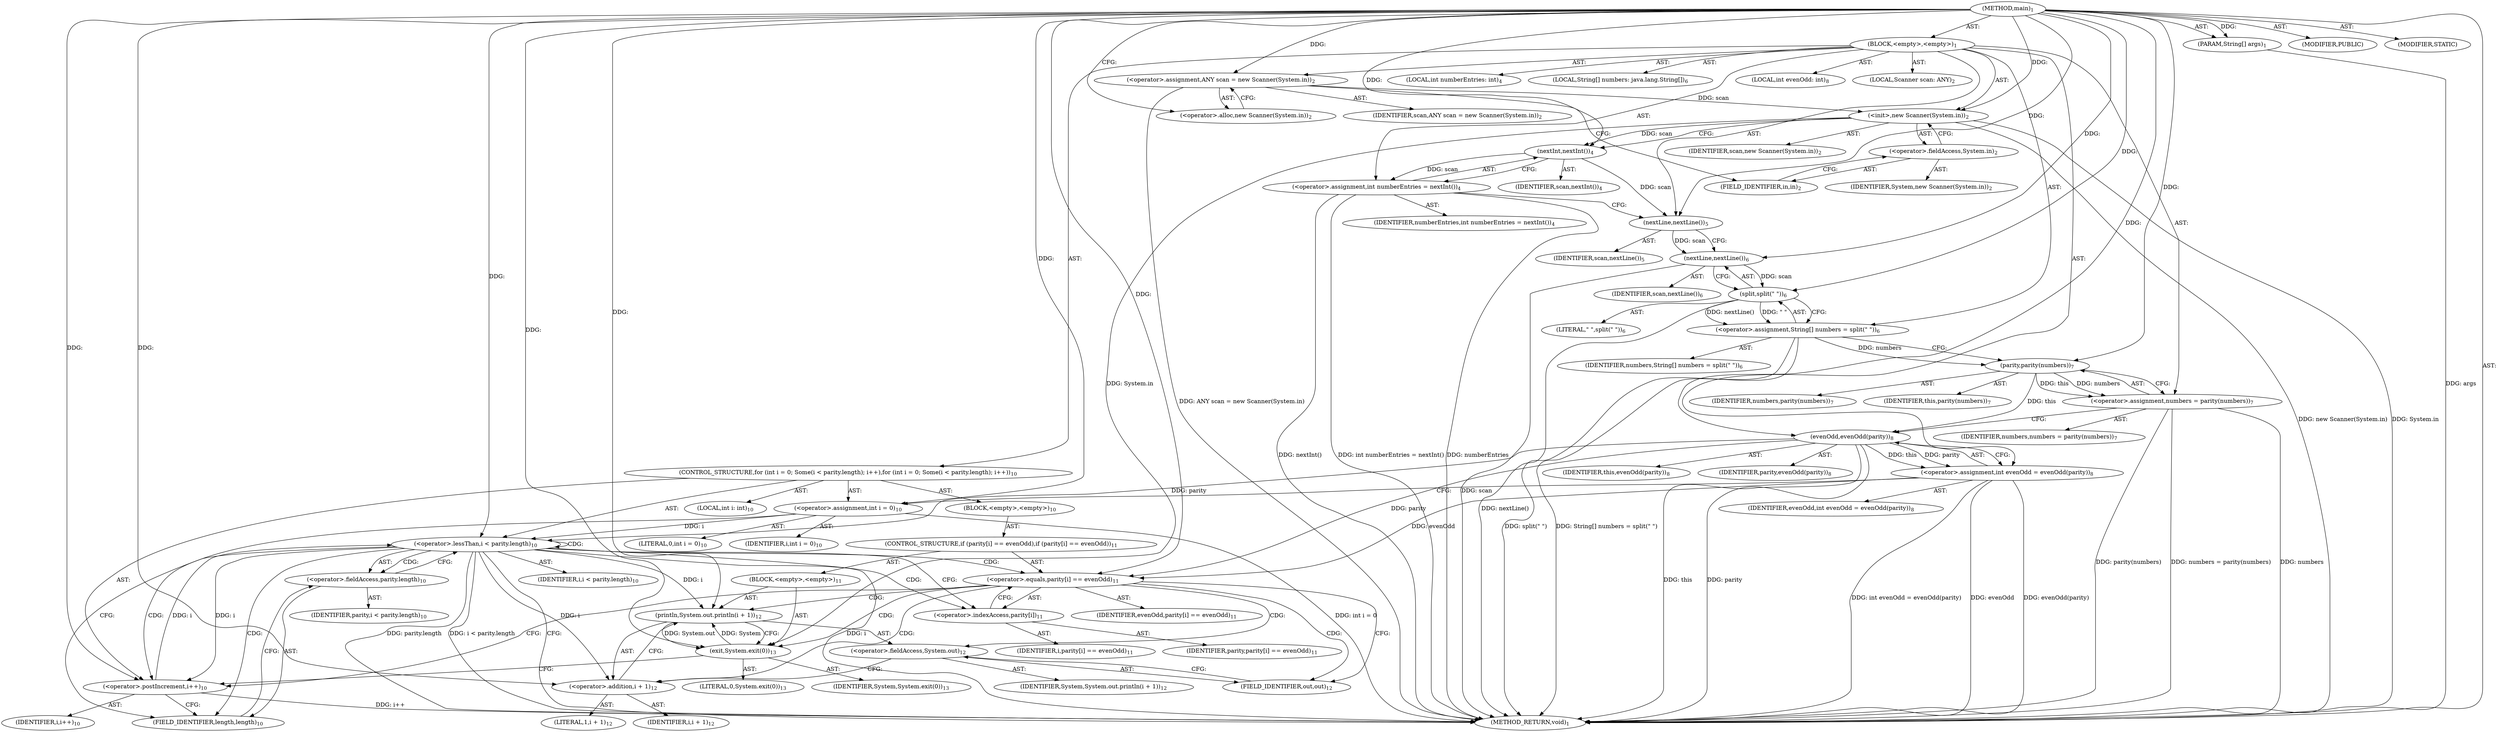digraph "main" {  
"19" [label = <(METHOD,main)<SUB>1</SUB>> ]
"20" [label = <(PARAM,String[] args)<SUB>1</SUB>> ]
"21" [label = <(BLOCK,&lt;empty&gt;,&lt;empty&gt;)<SUB>1</SUB>> ]
"4" [label = <(LOCAL,Scanner scan: ANY)<SUB>2</SUB>> ]
"22" [label = <(&lt;operator&gt;.assignment,ANY scan = new Scanner(System.in))<SUB>2</SUB>> ]
"23" [label = <(IDENTIFIER,scan,ANY scan = new Scanner(System.in))<SUB>2</SUB>> ]
"24" [label = <(&lt;operator&gt;.alloc,new Scanner(System.in))<SUB>2</SUB>> ]
"25" [label = <(&lt;init&gt;,new Scanner(System.in))<SUB>2</SUB>> ]
"3" [label = <(IDENTIFIER,scan,new Scanner(System.in))<SUB>2</SUB>> ]
"26" [label = <(&lt;operator&gt;.fieldAccess,System.in)<SUB>2</SUB>> ]
"27" [label = <(IDENTIFIER,System,new Scanner(System.in))<SUB>2</SUB>> ]
"28" [label = <(FIELD_IDENTIFIER,in,in)<SUB>2</SUB>> ]
"29" [label = <(LOCAL,int numberEntries: int)<SUB>4</SUB>> ]
"30" [label = <(&lt;operator&gt;.assignment,int numberEntries = nextInt())<SUB>4</SUB>> ]
"31" [label = <(IDENTIFIER,numberEntries,int numberEntries = nextInt())<SUB>4</SUB>> ]
"32" [label = <(nextInt,nextInt())<SUB>4</SUB>> ]
"33" [label = <(IDENTIFIER,scan,nextInt())<SUB>4</SUB>> ]
"34" [label = <(nextLine,nextLine())<SUB>5</SUB>> ]
"35" [label = <(IDENTIFIER,scan,nextLine())<SUB>5</SUB>> ]
"36" [label = <(LOCAL,String[] numbers: java.lang.String[])<SUB>6</SUB>> ]
"37" [label = <(&lt;operator&gt;.assignment,String[] numbers = split(&quot; &quot;))<SUB>6</SUB>> ]
"38" [label = <(IDENTIFIER,numbers,String[] numbers = split(&quot; &quot;))<SUB>6</SUB>> ]
"39" [label = <(split,split(&quot; &quot;))<SUB>6</SUB>> ]
"40" [label = <(nextLine,nextLine())<SUB>6</SUB>> ]
"41" [label = <(IDENTIFIER,scan,nextLine())<SUB>6</SUB>> ]
"42" [label = <(LITERAL,&quot; &quot;,split(&quot; &quot;))<SUB>6</SUB>> ]
"43" [label = <(&lt;operator&gt;.assignment,numbers = parity(numbers))<SUB>7</SUB>> ]
"44" [label = <(IDENTIFIER,numbers,numbers = parity(numbers))<SUB>7</SUB>> ]
"45" [label = <(parity,parity(numbers))<SUB>7</SUB>> ]
"46" [label = <(IDENTIFIER,this,parity(numbers))<SUB>7</SUB>> ]
"47" [label = <(IDENTIFIER,numbers,parity(numbers))<SUB>7</SUB>> ]
"48" [label = <(LOCAL,int evenOdd: int)<SUB>8</SUB>> ]
"49" [label = <(&lt;operator&gt;.assignment,int evenOdd = evenOdd(parity))<SUB>8</SUB>> ]
"50" [label = <(IDENTIFIER,evenOdd,int evenOdd = evenOdd(parity))<SUB>8</SUB>> ]
"51" [label = <(evenOdd,evenOdd(parity))<SUB>8</SUB>> ]
"52" [label = <(IDENTIFIER,this,evenOdd(parity))<SUB>8</SUB>> ]
"53" [label = <(IDENTIFIER,parity,evenOdd(parity))<SUB>8</SUB>> ]
"54" [label = <(CONTROL_STRUCTURE,for (int i = 0; Some(i &lt; parity.length); i++),for (int i = 0; Some(i &lt; parity.length); i++))<SUB>10</SUB>> ]
"55" [label = <(LOCAL,int i: int)<SUB>10</SUB>> ]
"56" [label = <(&lt;operator&gt;.assignment,int i = 0)<SUB>10</SUB>> ]
"57" [label = <(IDENTIFIER,i,int i = 0)<SUB>10</SUB>> ]
"58" [label = <(LITERAL,0,int i = 0)<SUB>10</SUB>> ]
"59" [label = <(&lt;operator&gt;.lessThan,i &lt; parity.length)<SUB>10</SUB>> ]
"60" [label = <(IDENTIFIER,i,i &lt; parity.length)<SUB>10</SUB>> ]
"61" [label = <(&lt;operator&gt;.fieldAccess,parity.length)<SUB>10</SUB>> ]
"62" [label = <(IDENTIFIER,parity,i &lt; parity.length)<SUB>10</SUB>> ]
"63" [label = <(FIELD_IDENTIFIER,length,length)<SUB>10</SUB>> ]
"64" [label = <(&lt;operator&gt;.postIncrement,i++)<SUB>10</SUB>> ]
"65" [label = <(IDENTIFIER,i,i++)<SUB>10</SUB>> ]
"66" [label = <(BLOCK,&lt;empty&gt;,&lt;empty&gt;)<SUB>10</SUB>> ]
"67" [label = <(CONTROL_STRUCTURE,if (parity[i] == evenOdd),if (parity[i] == evenOdd))<SUB>11</SUB>> ]
"68" [label = <(&lt;operator&gt;.equals,parity[i] == evenOdd)<SUB>11</SUB>> ]
"69" [label = <(&lt;operator&gt;.indexAccess,parity[i])<SUB>11</SUB>> ]
"70" [label = <(IDENTIFIER,parity,parity[i] == evenOdd)<SUB>11</SUB>> ]
"71" [label = <(IDENTIFIER,i,parity[i] == evenOdd)<SUB>11</SUB>> ]
"72" [label = <(IDENTIFIER,evenOdd,parity[i] == evenOdd)<SUB>11</SUB>> ]
"73" [label = <(BLOCK,&lt;empty&gt;,&lt;empty&gt;)<SUB>11</SUB>> ]
"74" [label = <(println,System.out.println(i + 1))<SUB>12</SUB>> ]
"75" [label = <(&lt;operator&gt;.fieldAccess,System.out)<SUB>12</SUB>> ]
"76" [label = <(IDENTIFIER,System,System.out.println(i + 1))<SUB>12</SUB>> ]
"77" [label = <(FIELD_IDENTIFIER,out,out)<SUB>12</SUB>> ]
"78" [label = <(&lt;operator&gt;.addition,i + 1)<SUB>12</SUB>> ]
"79" [label = <(IDENTIFIER,i,i + 1)<SUB>12</SUB>> ]
"80" [label = <(LITERAL,1,i + 1)<SUB>12</SUB>> ]
"81" [label = <(exit,System.exit(0))<SUB>13</SUB>> ]
"82" [label = <(IDENTIFIER,System,System.exit(0))<SUB>13</SUB>> ]
"83" [label = <(LITERAL,0,System.exit(0))<SUB>13</SUB>> ]
"84" [label = <(MODIFIER,PUBLIC)> ]
"85" [label = <(MODIFIER,STATIC)> ]
"86" [label = <(METHOD_RETURN,void)<SUB>1</SUB>> ]
  "19" -> "20"  [ label = "AST: "] 
  "19" -> "21"  [ label = "AST: "] 
  "19" -> "84"  [ label = "AST: "] 
  "19" -> "85"  [ label = "AST: "] 
  "19" -> "86"  [ label = "AST: "] 
  "21" -> "4"  [ label = "AST: "] 
  "21" -> "22"  [ label = "AST: "] 
  "21" -> "25"  [ label = "AST: "] 
  "21" -> "29"  [ label = "AST: "] 
  "21" -> "30"  [ label = "AST: "] 
  "21" -> "34"  [ label = "AST: "] 
  "21" -> "36"  [ label = "AST: "] 
  "21" -> "37"  [ label = "AST: "] 
  "21" -> "43"  [ label = "AST: "] 
  "21" -> "48"  [ label = "AST: "] 
  "21" -> "49"  [ label = "AST: "] 
  "21" -> "54"  [ label = "AST: "] 
  "22" -> "23"  [ label = "AST: "] 
  "22" -> "24"  [ label = "AST: "] 
  "25" -> "3"  [ label = "AST: "] 
  "25" -> "26"  [ label = "AST: "] 
  "26" -> "27"  [ label = "AST: "] 
  "26" -> "28"  [ label = "AST: "] 
  "30" -> "31"  [ label = "AST: "] 
  "30" -> "32"  [ label = "AST: "] 
  "32" -> "33"  [ label = "AST: "] 
  "34" -> "35"  [ label = "AST: "] 
  "37" -> "38"  [ label = "AST: "] 
  "37" -> "39"  [ label = "AST: "] 
  "39" -> "40"  [ label = "AST: "] 
  "39" -> "42"  [ label = "AST: "] 
  "40" -> "41"  [ label = "AST: "] 
  "43" -> "44"  [ label = "AST: "] 
  "43" -> "45"  [ label = "AST: "] 
  "45" -> "46"  [ label = "AST: "] 
  "45" -> "47"  [ label = "AST: "] 
  "49" -> "50"  [ label = "AST: "] 
  "49" -> "51"  [ label = "AST: "] 
  "51" -> "52"  [ label = "AST: "] 
  "51" -> "53"  [ label = "AST: "] 
  "54" -> "55"  [ label = "AST: "] 
  "54" -> "56"  [ label = "AST: "] 
  "54" -> "59"  [ label = "AST: "] 
  "54" -> "64"  [ label = "AST: "] 
  "54" -> "66"  [ label = "AST: "] 
  "56" -> "57"  [ label = "AST: "] 
  "56" -> "58"  [ label = "AST: "] 
  "59" -> "60"  [ label = "AST: "] 
  "59" -> "61"  [ label = "AST: "] 
  "61" -> "62"  [ label = "AST: "] 
  "61" -> "63"  [ label = "AST: "] 
  "64" -> "65"  [ label = "AST: "] 
  "66" -> "67"  [ label = "AST: "] 
  "67" -> "68"  [ label = "AST: "] 
  "67" -> "73"  [ label = "AST: "] 
  "68" -> "69"  [ label = "AST: "] 
  "68" -> "72"  [ label = "AST: "] 
  "69" -> "70"  [ label = "AST: "] 
  "69" -> "71"  [ label = "AST: "] 
  "73" -> "74"  [ label = "AST: "] 
  "73" -> "81"  [ label = "AST: "] 
  "74" -> "75"  [ label = "AST: "] 
  "74" -> "78"  [ label = "AST: "] 
  "75" -> "76"  [ label = "AST: "] 
  "75" -> "77"  [ label = "AST: "] 
  "78" -> "79"  [ label = "AST: "] 
  "78" -> "80"  [ label = "AST: "] 
  "81" -> "82"  [ label = "AST: "] 
  "81" -> "83"  [ label = "AST: "] 
  "22" -> "28"  [ label = "CFG: "] 
  "25" -> "32"  [ label = "CFG: "] 
  "30" -> "34"  [ label = "CFG: "] 
  "34" -> "40"  [ label = "CFG: "] 
  "37" -> "45"  [ label = "CFG: "] 
  "43" -> "51"  [ label = "CFG: "] 
  "49" -> "56"  [ label = "CFG: "] 
  "24" -> "22"  [ label = "CFG: "] 
  "26" -> "25"  [ label = "CFG: "] 
  "32" -> "30"  [ label = "CFG: "] 
  "39" -> "37"  [ label = "CFG: "] 
  "45" -> "43"  [ label = "CFG: "] 
  "51" -> "49"  [ label = "CFG: "] 
  "56" -> "63"  [ label = "CFG: "] 
  "59" -> "86"  [ label = "CFG: "] 
  "59" -> "69"  [ label = "CFG: "] 
  "64" -> "63"  [ label = "CFG: "] 
  "28" -> "26"  [ label = "CFG: "] 
  "40" -> "39"  [ label = "CFG: "] 
  "61" -> "59"  [ label = "CFG: "] 
  "63" -> "61"  [ label = "CFG: "] 
  "68" -> "77"  [ label = "CFG: "] 
  "68" -> "64"  [ label = "CFG: "] 
  "69" -> "68"  [ label = "CFG: "] 
  "74" -> "81"  [ label = "CFG: "] 
  "81" -> "64"  [ label = "CFG: "] 
  "75" -> "78"  [ label = "CFG: "] 
  "78" -> "74"  [ label = "CFG: "] 
  "77" -> "75"  [ label = "CFG: "] 
  "19" -> "24"  [ label = "CFG: "] 
  "20" -> "86"  [ label = "DDG: args"] 
  "22" -> "86"  [ label = "DDG: ANY scan = new Scanner(System.in)"] 
  "25" -> "86"  [ label = "DDG: System.in"] 
  "25" -> "86"  [ label = "DDG: new Scanner(System.in)"] 
  "30" -> "86"  [ label = "DDG: numberEntries"] 
  "30" -> "86"  [ label = "DDG: nextInt()"] 
  "30" -> "86"  [ label = "DDG: int numberEntries = nextInt()"] 
  "40" -> "86"  [ label = "DDG: scan"] 
  "39" -> "86"  [ label = "DDG: nextLine()"] 
  "37" -> "86"  [ label = "DDG: split(&quot; &quot;)"] 
  "37" -> "86"  [ label = "DDG: String[] numbers = split(&quot; &quot;)"] 
  "43" -> "86"  [ label = "DDG: numbers"] 
  "43" -> "86"  [ label = "DDG: parity(numbers)"] 
  "43" -> "86"  [ label = "DDG: numbers = parity(numbers)"] 
  "49" -> "86"  [ label = "DDG: evenOdd"] 
  "51" -> "86"  [ label = "DDG: this"] 
  "51" -> "86"  [ label = "DDG: parity"] 
  "49" -> "86"  [ label = "DDG: evenOdd(parity)"] 
  "49" -> "86"  [ label = "DDG: int evenOdd = evenOdd(parity)"] 
  "56" -> "86"  [ label = "DDG: int i = 0"] 
  "59" -> "86"  [ label = "DDG: i"] 
  "59" -> "86"  [ label = "DDG: parity.length"] 
  "59" -> "86"  [ label = "DDG: i &lt; parity.length"] 
  "64" -> "86"  [ label = "DDG: i++"] 
  "19" -> "20"  [ label = "DDG: "] 
  "19" -> "22"  [ label = "DDG: "] 
  "32" -> "30"  [ label = "DDG: scan"] 
  "39" -> "37"  [ label = "DDG: nextLine()"] 
  "39" -> "37"  [ label = "DDG: &quot; &quot;"] 
  "45" -> "43"  [ label = "DDG: this"] 
  "45" -> "43"  [ label = "DDG: numbers"] 
  "51" -> "49"  [ label = "DDG: this"] 
  "51" -> "49"  [ label = "DDG: parity"] 
  "22" -> "25"  [ label = "DDG: scan"] 
  "19" -> "25"  [ label = "DDG: "] 
  "32" -> "34"  [ label = "DDG: scan"] 
  "19" -> "34"  [ label = "DDG: "] 
  "19" -> "56"  [ label = "DDG: "] 
  "25" -> "32"  [ label = "DDG: scan"] 
  "19" -> "32"  [ label = "DDG: "] 
  "40" -> "39"  [ label = "DDG: scan"] 
  "19" -> "39"  [ label = "DDG: "] 
  "19" -> "45"  [ label = "DDG: "] 
  "37" -> "45"  [ label = "DDG: numbers"] 
  "45" -> "51"  [ label = "DDG: this"] 
  "19" -> "51"  [ label = "DDG: "] 
  "56" -> "59"  [ label = "DDG: i"] 
  "64" -> "59"  [ label = "DDG: i"] 
  "19" -> "59"  [ label = "DDG: "] 
  "51" -> "59"  [ label = "DDG: parity"] 
  "59" -> "64"  [ label = "DDG: i"] 
  "19" -> "64"  [ label = "DDG: "] 
  "34" -> "40"  [ label = "DDG: scan"] 
  "19" -> "40"  [ label = "DDG: "] 
  "51" -> "68"  [ label = "DDG: parity"] 
  "49" -> "68"  [ label = "DDG: evenOdd"] 
  "19" -> "68"  [ label = "DDG: "] 
  "81" -> "74"  [ label = "DDG: System"] 
  "59" -> "74"  [ label = "DDG: i"] 
  "19" -> "74"  [ label = "DDG: "] 
  "25" -> "81"  [ label = "DDG: System.in"] 
  "74" -> "81"  [ label = "DDG: System.out"] 
  "19" -> "81"  [ label = "DDG: "] 
  "59" -> "78"  [ label = "DDG: i"] 
  "19" -> "78"  [ label = "DDG: "] 
  "59" -> "68"  [ label = "CDG: "] 
  "59" -> "61"  [ label = "CDG: "] 
  "59" -> "64"  [ label = "CDG: "] 
  "59" -> "59"  [ label = "CDG: "] 
  "59" -> "69"  [ label = "CDG: "] 
  "59" -> "63"  [ label = "CDG: "] 
  "68" -> "77"  [ label = "CDG: "] 
  "68" -> "75"  [ label = "CDG: "] 
  "68" -> "81"  [ label = "CDG: "] 
  "68" -> "74"  [ label = "CDG: "] 
  "68" -> "78"  [ label = "CDG: "] 
}
